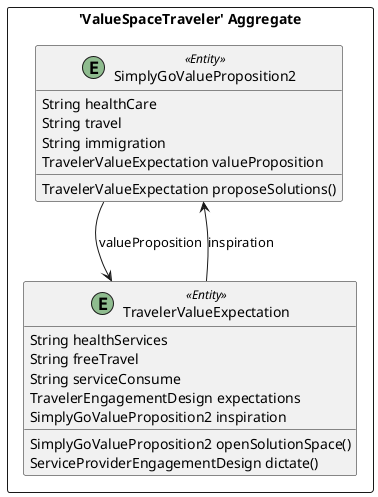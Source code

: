 @startuml

skinparam componentStyle uml2

package "'ValueSpaceTraveler' Aggregate" <<Rectangle>> {
	class SimplyGoValueProposition2 <<(E,DarkSeaGreen) Entity>> {
		String healthCare
		String travel
		String immigration
		TravelerValueExpectation valueProposition
		TravelerValueExpectation proposeSolutions()
	}
	class TravelerValueExpectation <<(E,DarkSeaGreen) Entity>> {
		String healthServices
		String freeTravel
		String serviceConsume
		TravelerEngagementDesign expectations
		SimplyGoValueProposition2 inspiration
		SimplyGoValueProposition2 openSolutionSpace()
		ServiceProviderEngagementDesign dictate()
	}
}
SimplyGoValueProposition2 --> TravelerValueExpectation : valueProposition
TravelerValueExpectation --> SimplyGoValueProposition2 : inspiration


@enduml
